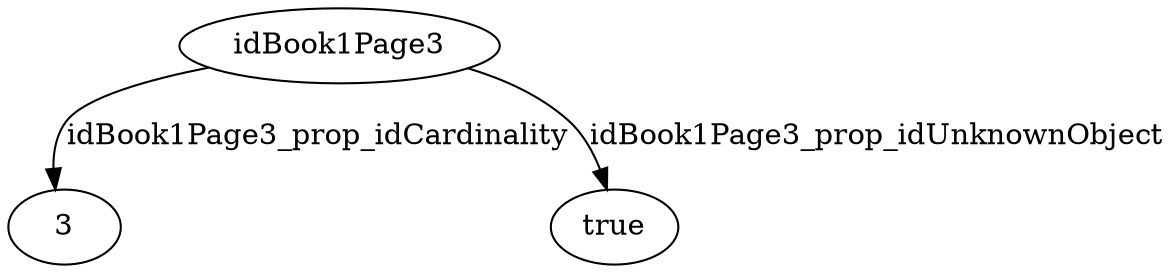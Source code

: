 strict digraph  {
idBook1Page3 [node_type=entity_node, root=root];
3;
true;
idBook1Page3 -> 3  [edge_type=property, label=idBook1Page3_prop_idCardinality];
idBook1Page3 -> true  [edge_type=property, label=idBook1Page3_prop_idUnknownObject];
}
